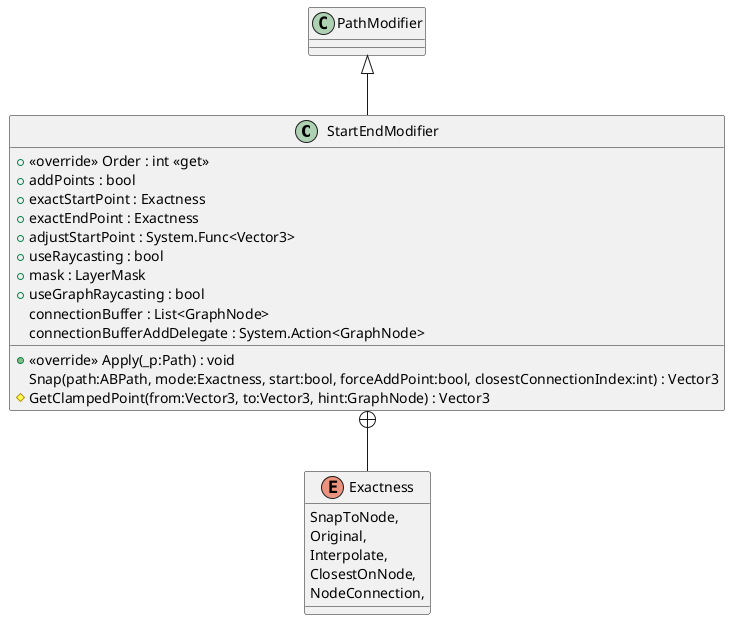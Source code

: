 @startuml
class StartEndModifier {
    + <<override>> Order : int <<get>>
    + addPoints : bool
    + exactStartPoint : Exactness
    + exactEndPoint : Exactness
    + adjustStartPoint : System.Func<Vector3>
    + useRaycasting : bool
    + mask : LayerMask
    + useGraphRaycasting : bool
    connectionBuffer : List<GraphNode>
    connectionBufferAddDelegate : System.Action<GraphNode>
    + <<override>> Apply(_p:Path) : void
    Snap(path:ABPath, mode:Exactness, start:bool, forceAddPoint:bool, closestConnectionIndex:int) : Vector3
    # GetClampedPoint(from:Vector3, to:Vector3, hint:GraphNode) : Vector3
}
enum Exactness {
    SnapToNode,
    Original,
    Interpolate,
    ClosestOnNode,
    NodeConnection,
}
PathModifier <|-- StartEndModifier
StartEndModifier +-- Exactness
@enduml

